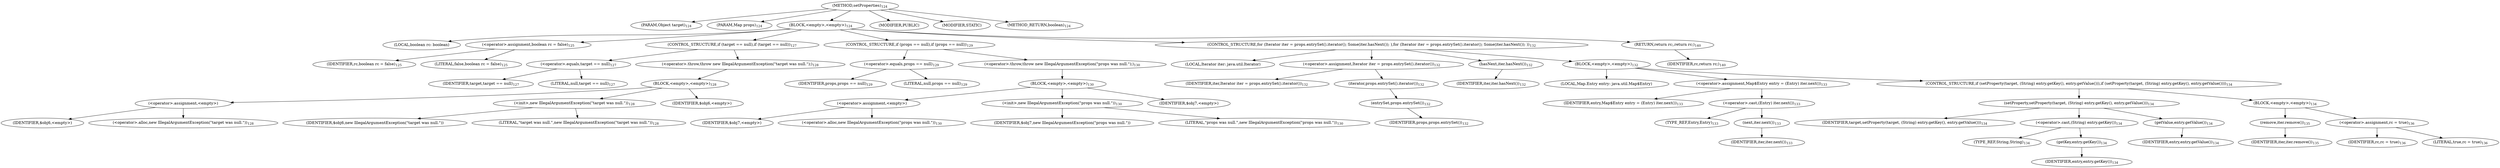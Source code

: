 digraph "setProperties" {  
"334" [label = <(METHOD,setProperties)<SUB>124</SUB>> ]
"335" [label = <(PARAM,Object target)<SUB>124</SUB>> ]
"336" [label = <(PARAM,Map props)<SUB>124</SUB>> ]
"337" [label = <(BLOCK,&lt;empty&gt;,&lt;empty&gt;)<SUB>124</SUB>> ]
"338" [label = <(LOCAL,boolean rc: boolean)> ]
"339" [label = <(&lt;operator&gt;.assignment,boolean rc = false)<SUB>125</SUB>> ]
"340" [label = <(IDENTIFIER,rc,boolean rc = false)<SUB>125</SUB>> ]
"341" [label = <(LITERAL,false,boolean rc = false)<SUB>125</SUB>> ]
"342" [label = <(CONTROL_STRUCTURE,if (target == null),if (target == null))<SUB>127</SUB>> ]
"343" [label = <(&lt;operator&gt;.equals,target == null)<SUB>127</SUB>> ]
"344" [label = <(IDENTIFIER,target,target == null)<SUB>127</SUB>> ]
"345" [label = <(LITERAL,null,target == null)<SUB>127</SUB>> ]
"346" [label = <(&lt;operator&gt;.throw,throw new IllegalArgumentException(&quot;target was null.&quot;);)<SUB>128</SUB>> ]
"347" [label = <(BLOCK,&lt;empty&gt;,&lt;empty&gt;)<SUB>128</SUB>> ]
"348" [label = <(&lt;operator&gt;.assignment,&lt;empty&gt;)> ]
"349" [label = <(IDENTIFIER,$obj6,&lt;empty&gt;)> ]
"350" [label = <(&lt;operator&gt;.alloc,new IllegalArgumentException(&quot;target was null.&quot;))<SUB>128</SUB>> ]
"351" [label = <(&lt;init&gt;,new IllegalArgumentException(&quot;target was null.&quot;))<SUB>128</SUB>> ]
"352" [label = <(IDENTIFIER,$obj6,new IllegalArgumentException(&quot;target was null.&quot;))> ]
"353" [label = <(LITERAL,&quot;target was null.&quot;,new IllegalArgumentException(&quot;target was null.&quot;))<SUB>128</SUB>> ]
"354" [label = <(IDENTIFIER,$obj6,&lt;empty&gt;)> ]
"355" [label = <(CONTROL_STRUCTURE,if (props == null),if (props == null))<SUB>129</SUB>> ]
"356" [label = <(&lt;operator&gt;.equals,props == null)<SUB>129</SUB>> ]
"357" [label = <(IDENTIFIER,props,props == null)<SUB>129</SUB>> ]
"358" [label = <(LITERAL,null,props == null)<SUB>129</SUB>> ]
"359" [label = <(&lt;operator&gt;.throw,throw new IllegalArgumentException(&quot;props was null.&quot;);)<SUB>130</SUB>> ]
"360" [label = <(BLOCK,&lt;empty&gt;,&lt;empty&gt;)<SUB>130</SUB>> ]
"361" [label = <(&lt;operator&gt;.assignment,&lt;empty&gt;)> ]
"362" [label = <(IDENTIFIER,$obj7,&lt;empty&gt;)> ]
"363" [label = <(&lt;operator&gt;.alloc,new IllegalArgumentException(&quot;props was null.&quot;))<SUB>130</SUB>> ]
"364" [label = <(&lt;init&gt;,new IllegalArgumentException(&quot;props was null.&quot;))<SUB>130</SUB>> ]
"365" [label = <(IDENTIFIER,$obj7,new IllegalArgumentException(&quot;props was null.&quot;))> ]
"366" [label = <(LITERAL,&quot;props was null.&quot;,new IllegalArgumentException(&quot;props was null.&quot;))<SUB>130</SUB>> ]
"367" [label = <(IDENTIFIER,$obj7,&lt;empty&gt;)> ]
"368" [label = <(CONTROL_STRUCTURE,for (Iterator iter = props.entrySet().iterator(); Some(iter.hasNext()); ),for (Iterator iter = props.entrySet().iterator(); Some(iter.hasNext()); ))<SUB>132</SUB>> ]
"369" [label = <(LOCAL,Iterator iter: java.util.Iterator)> ]
"370" [label = <(&lt;operator&gt;.assignment,Iterator iter = props.entrySet().iterator())<SUB>132</SUB>> ]
"371" [label = <(IDENTIFIER,iter,Iterator iter = props.entrySet().iterator())<SUB>132</SUB>> ]
"372" [label = <(iterator,props.entrySet().iterator())<SUB>132</SUB>> ]
"373" [label = <(entrySet,props.entrySet())<SUB>132</SUB>> ]
"374" [label = <(IDENTIFIER,props,props.entrySet())<SUB>132</SUB>> ]
"375" [label = <(hasNext,iter.hasNext())<SUB>132</SUB>> ]
"376" [label = <(IDENTIFIER,iter,iter.hasNext())<SUB>132</SUB>> ]
"377" [label = <(BLOCK,&lt;empty&gt;,&lt;empty&gt;)<SUB>132</SUB>> ]
"378" [label = <(LOCAL,Map.Entry entry: java.util.Map$Entry)> ]
"379" [label = <(&lt;operator&gt;.assignment,Map$Entry entry = (Entry) iter.next())<SUB>133</SUB>> ]
"380" [label = <(IDENTIFIER,entry,Map$Entry entry = (Entry) iter.next())<SUB>133</SUB>> ]
"381" [label = <(&lt;operator&gt;.cast,(Entry) iter.next())<SUB>133</SUB>> ]
"382" [label = <(TYPE_REF,Entry,Entry)<SUB>133</SUB>> ]
"383" [label = <(next,iter.next())<SUB>133</SUB>> ]
"384" [label = <(IDENTIFIER,iter,iter.next())<SUB>133</SUB>> ]
"385" [label = <(CONTROL_STRUCTURE,if (setProperty(target, (String) entry.getKey(), entry.getValue())),if (setProperty(target, (String) entry.getKey(), entry.getValue())))<SUB>134</SUB>> ]
"386" [label = <(setProperty,setProperty(target, (String) entry.getKey(), entry.getValue()))<SUB>134</SUB>> ]
"387" [label = <(IDENTIFIER,target,setProperty(target, (String) entry.getKey(), entry.getValue()))<SUB>134</SUB>> ]
"388" [label = <(&lt;operator&gt;.cast,(String) entry.getKey())<SUB>134</SUB>> ]
"389" [label = <(TYPE_REF,String,String)<SUB>134</SUB>> ]
"390" [label = <(getKey,entry.getKey())<SUB>134</SUB>> ]
"391" [label = <(IDENTIFIER,entry,entry.getKey())<SUB>134</SUB>> ]
"392" [label = <(getValue,entry.getValue())<SUB>134</SUB>> ]
"393" [label = <(IDENTIFIER,entry,entry.getValue())<SUB>134</SUB>> ]
"394" [label = <(BLOCK,&lt;empty&gt;,&lt;empty&gt;)<SUB>134</SUB>> ]
"395" [label = <(remove,iter.remove())<SUB>135</SUB>> ]
"396" [label = <(IDENTIFIER,iter,iter.remove())<SUB>135</SUB>> ]
"397" [label = <(&lt;operator&gt;.assignment,rc = true)<SUB>136</SUB>> ]
"398" [label = <(IDENTIFIER,rc,rc = true)<SUB>136</SUB>> ]
"399" [label = <(LITERAL,true,rc = true)<SUB>136</SUB>> ]
"400" [label = <(RETURN,return rc;,return rc;)<SUB>140</SUB>> ]
"401" [label = <(IDENTIFIER,rc,return rc;)<SUB>140</SUB>> ]
"402" [label = <(MODIFIER,PUBLIC)> ]
"403" [label = <(MODIFIER,STATIC)> ]
"404" [label = <(METHOD_RETURN,boolean)<SUB>124</SUB>> ]
  "334" -> "335" 
  "334" -> "336" 
  "334" -> "337" 
  "334" -> "402" 
  "334" -> "403" 
  "334" -> "404" 
  "337" -> "338" 
  "337" -> "339" 
  "337" -> "342" 
  "337" -> "355" 
  "337" -> "368" 
  "337" -> "400" 
  "339" -> "340" 
  "339" -> "341" 
  "342" -> "343" 
  "342" -> "346" 
  "343" -> "344" 
  "343" -> "345" 
  "346" -> "347" 
  "347" -> "348" 
  "347" -> "351" 
  "347" -> "354" 
  "348" -> "349" 
  "348" -> "350" 
  "351" -> "352" 
  "351" -> "353" 
  "355" -> "356" 
  "355" -> "359" 
  "356" -> "357" 
  "356" -> "358" 
  "359" -> "360" 
  "360" -> "361" 
  "360" -> "364" 
  "360" -> "367" 
  "361" -> "362" 
  "361" -> "363" 
  "364" -> "365" 
  "364" -> "366" 
  "368" -> "369" 
  "368" -> "370" 
  "368" -> "375" 
  "368" -> "377" 
  "370" -> "371" 
  "370" -> "372" 
  "372" -> "373" 
  "373" -> "374" 
  "375" -> "376" 
  "377" -> "378" 
  "377" -> "379" 
  "377" -> "385" 
  "379" -> "380" 
  "379" -> "381" 
  "381" -> "382" 
  "381" -> "383" 
  "383" -> "384" 
  "385" -> "386" 
  "385" -> "394" 
  "386" -> "387" 
  "386" -> "388" 
  "386" -> "392" 
  "388" -> "389" 
  "388" -> "390" 
  "390" -> "391" 
  "392" -> "393" 
  "394" -> "395" 
  "394" -> "397" 
  "395" -> "396" 
  "397" -> "398" 
  "397" -> "399" 
  "400" -> "401" 
}
